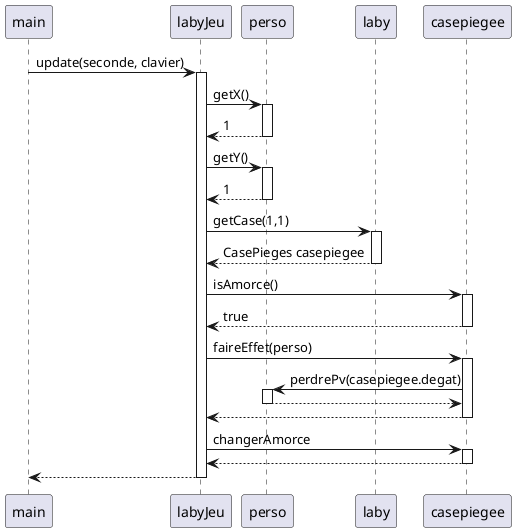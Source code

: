 @startuml
'https://plantuml.com/sequence-diagram

main -> labyJeu: update(seconde, clavier)
activate labyJeu

labyJeu-> perso : getX()
activate perso
perso --> labyJeu : 1
deactivate perso

labyJeu -> perso : getY()
activate perso
perso --> labyJeu : 1
deactivate perso

labyJeu -> laby : getCase(1,1)
activate laby
laby --> labyJeu :CasePieges casepiegee
deactivate laby

labyJeu ->casepiegee : isAmorce()
activate casepiegee
casepiegee --> labyJeu : true
deactivate casepiegee

labyJeu -> casepiegee : faireEffet(perso)
activate casepiegee
casepiegee -> perso : perdrePv(casepiegee.degat)
activate perso
perso --> casepiegee
deactivate perso
casepiegee --> labyJeu
deactivate casepiegee

labyJeu -> casepiegee : changerAmorce
activate casepiegee
casepiegee --> labyJeu :
deactivate casepiegee

labyJeu --> main
deactivate labyJeu

@enduml